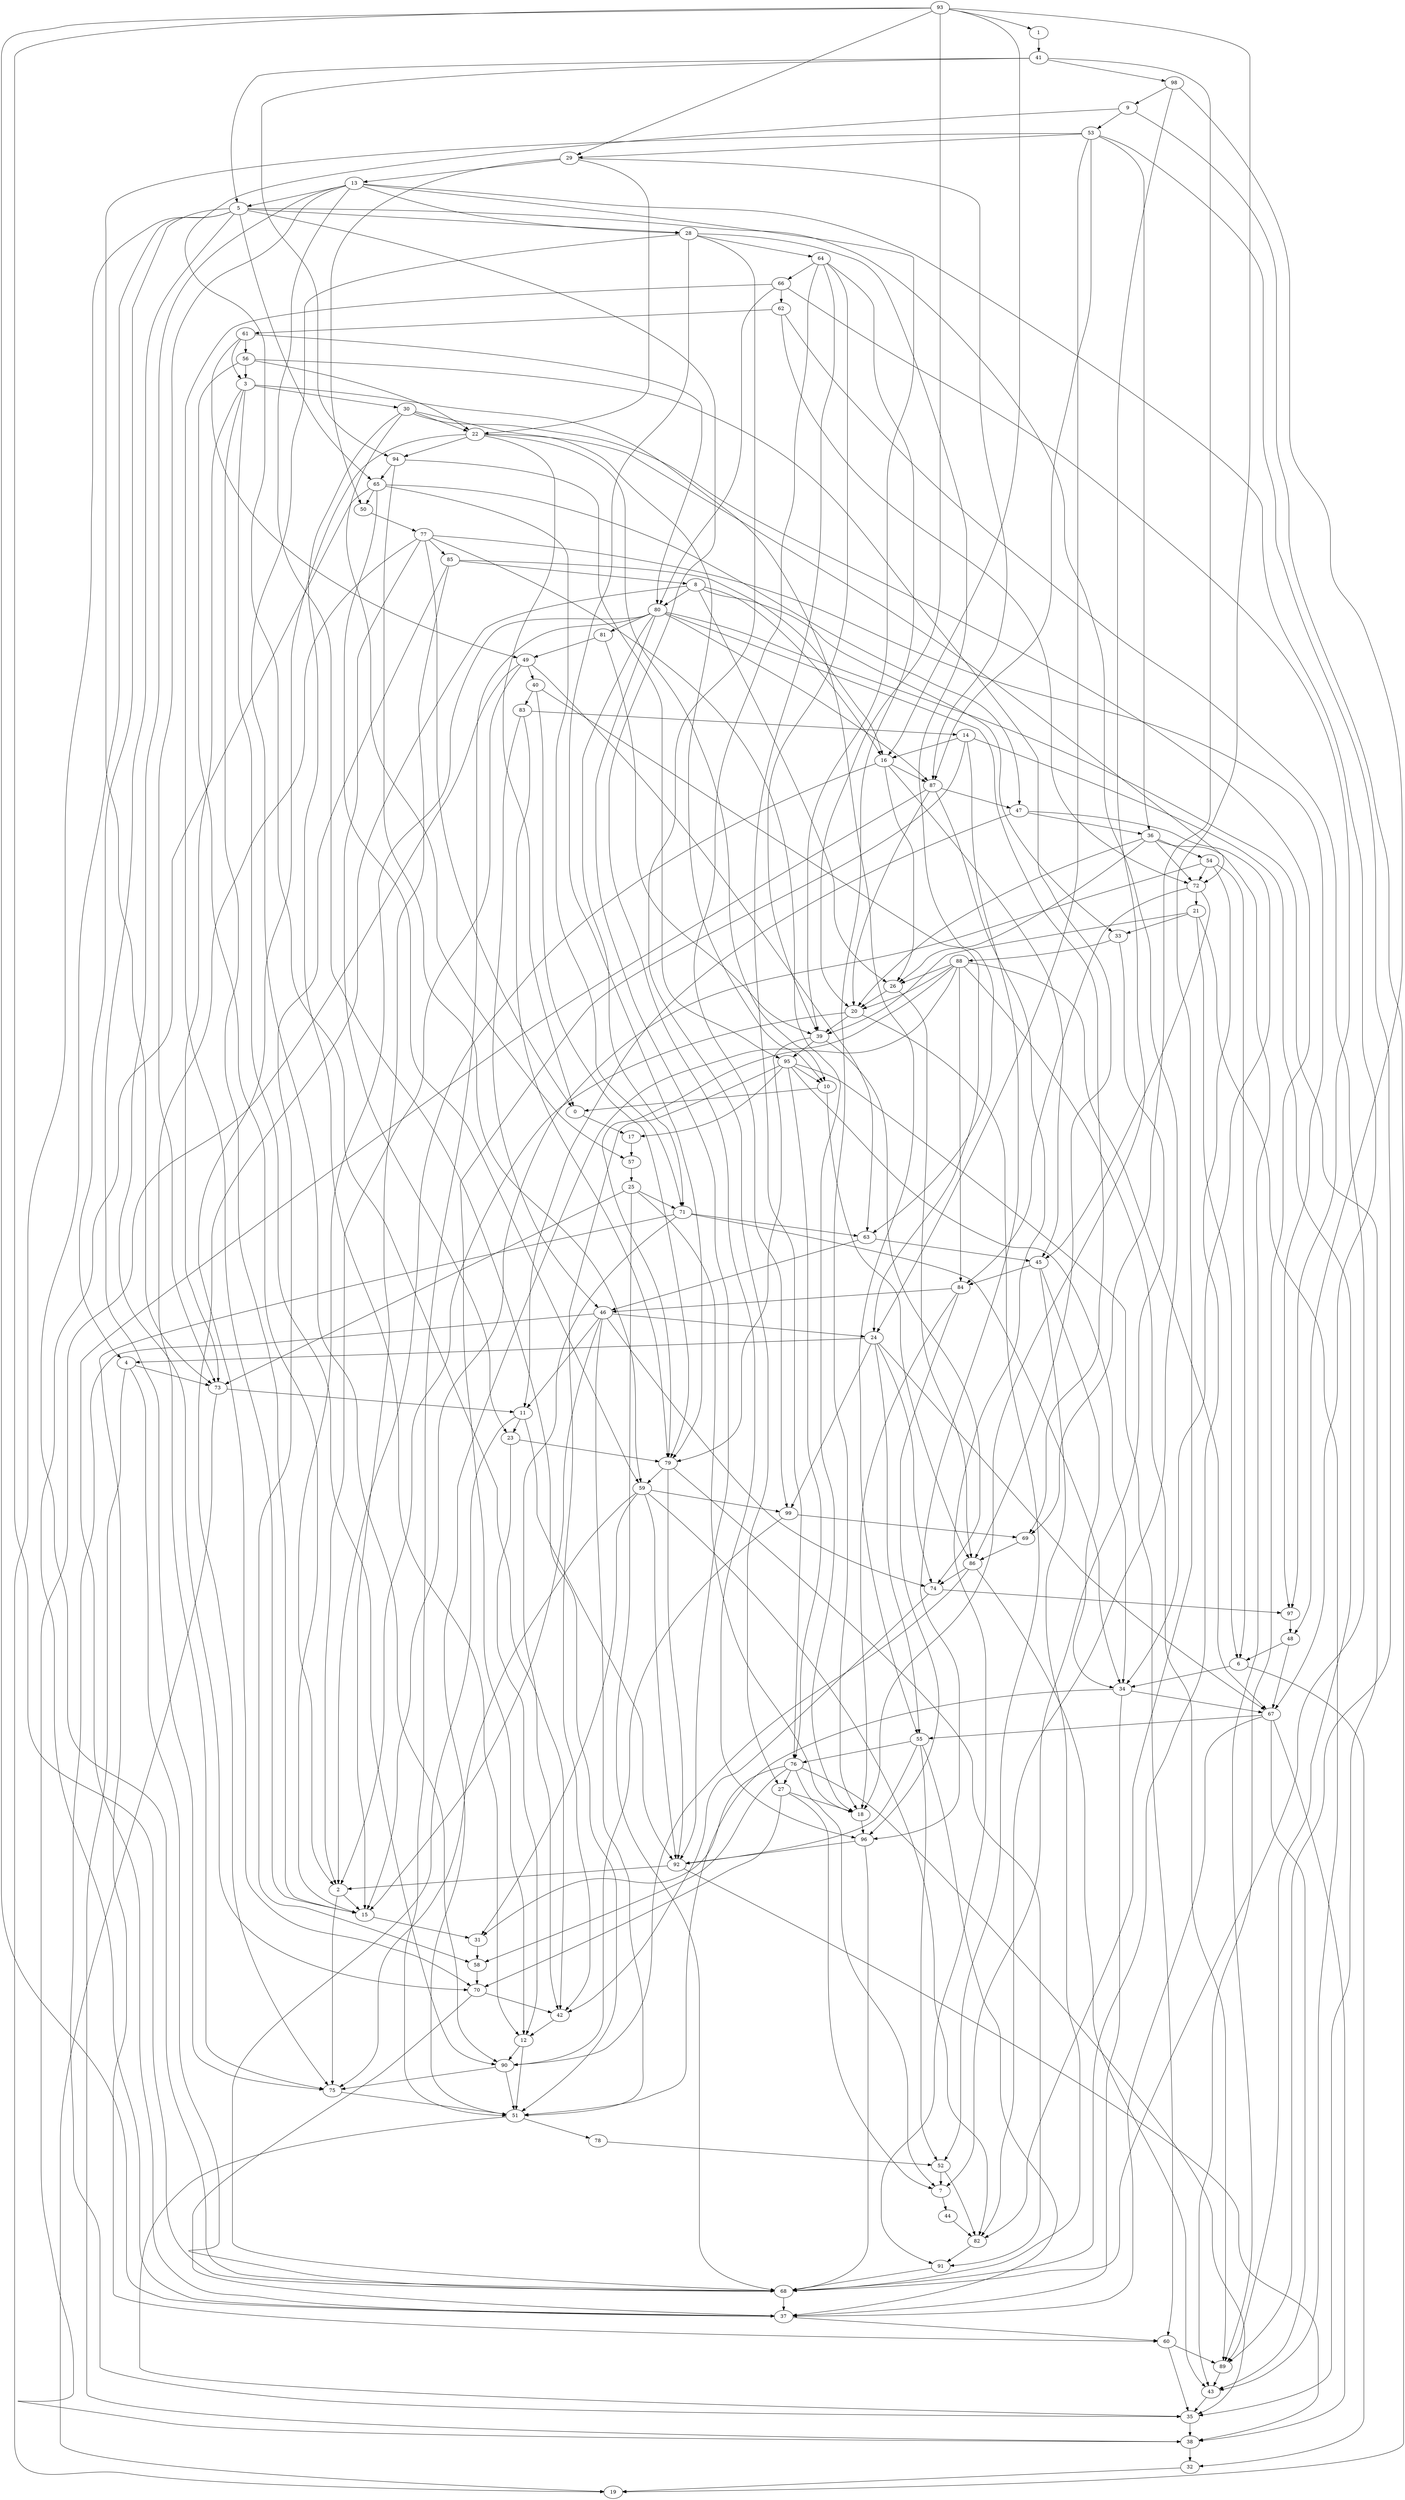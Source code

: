 strict digraph {
0;
1;
2;
3;
4;
5;
6;
7;
8;
9;
10;
11;
12;
13;
14;
15;
16;
17;
18;
19;
20;
21;
22;
23;
24;
25;
26;
27;
28;
29;
30;
31;
32;
33;
34;
35;
36;
37;
38;
39;
40;
41;
42;
43;
44;
45;
46;
47;
48;
49;
50;
51;
52;
53;
54;
55;
56;
57;
58;
59;
60;
61;
62;
63;
64;
65;
66;
67;
68;
69;
70;
71;
72;
73;
74;
75;
76;
77;
78;
79;
80;
81;
82;
83;
84;
85;
86;
87;
88;
89;
90;
91;
92;
93;
94;
95;
96;
97;
98;
99;
0 -> 17;
1 -> 41;
2 -> 15;
2 -> 75;
3 -> 30;
3 -> 90;
3 -> 73;
3 -> 55;
3 -> 15;
4 -> 73;
4 -> 38;
4 -> 68;
5 -> 28;
5 -> 75;
5 -> 82;
5 -> 96;
5 -> 19;
5 -> 65;
5 -> 4;
5 -> 68;
6 -> 34;
6 -> 32;
7 -> 44;
8 -> 80;
8 -> 33;
8 -> 75;
8 -> 26;
8 -> 16;
9 -> 53;
9 -> 42;
9 -> 19;
10 -> 0;
10 -> 86;
11 -> 23;
11 -> 68;
11 -> 92;
12 -> 90;
12 -> 51;
13 -> 5;
13 -> 28;
13 -> 51;
13 -> 67;
13 -> 39;
13 -> 73;
13 -> 70;
14 -> 16;
14 -> 12;
14 -> 89;
14 -> 96;
15 -> 31;
16 -> 87;
16 -> 2;
16 -> 26;
16 -> 45;
17 -> 57;
18 -> 96;
20 -> 39;
20 -> 2;
20 -> 52;
21 -> 33;
21 -> 6;
21 -> 39;
21 -> 43;
22 -> 94;
22 -> 0;
22 -> 10;
22 -> 72;
22 -> 70;
23 -> 79;
23 -> 12;
24 -> 4;
24 -> 74;
24 -> 55;
24 -> 67;
24 -> 99;
25 -> 71;
25 -> 18;
25 -> 68;
25 -> 73;
26 -> 20;
26 -> 86;
27 -> 18;
27 -> 7;
27 -> 70;
28 -> 64;
28 -> 90;
28 -> 63;
28 -> 27;
28 -> 79;
29 -> 13;
29 -> 50;
29 -> 87;
29 -> 22;
30 -> 22;
30 -> 43;
30 -> 57;
30 -> 10;
30 -> 12;
31 -> 58;
32 -> 19;
33 -> 88;
33 -> 7;
34 -> 67;
34 -> 51;
34 -> 37;
35 -> 38;
36 -> 54;
36 -> 26;
36 -> 72;
36 -> 20;
36 -> 89;
37 -> 60;
38 -> 32;
39 -> 95;
39 -> 79;
39 -> 74;
40 -> 83;
40 -> 79;
40 -> 24;
41 -> 98;
41 -> 94;
41 -> 5;
41 -> 69;
42 -> 12;
43 -> 35;
44 -> 82;
45 -> 84;
45 -> 34;
45 -> 68;
46 -> 24;
46 -> 51;
46 -> 35;
46 -> 74;
46 -> 15;
46 -> 11;
47 -> 36;
47 -> 11;
47 -> 34;
48 -> 6;
48 -> 67;
49 -> 40;
49 -> 38;
49 -> 2;
49 -> 63;
50 -> 77;
51 -> 78;
51 -> 35;
52 -> 7;
52 -> 82;
53 -> 29;
53 -> 24;
53 -> 89;
53 -> 36;
53 -> 73;
53 -> 87;
54 -> 72;
54 -> 6;
54 -> 15;
54 -> 68;
55 -> 76;
55 -> 37;
55 -> 52;
55 -> 92;
56 -> 3;
56 -> 86;
56 -> 15;
56 -> 22;
57 -> 25;
58 -> 70;
59 -> 99;
59 -> 31;
59 -> 82;
59 -> 92;
59 -> 75;
60 -> 89;
60 -> 35;
61 -> 56;
61 -> 80;
61 -> 3;
61 -> 49;
62 -> 61;
62 -> 68;
62 -> 72;
63 -> 45;
63 -> 46;
64 -> 66;
64 -> 18;
64 -> 39;
64 -> 76;
64 -> 99;
65 -> 50;
65 -> 47;
65 -> 71;
65 -> 37;
65 -> 59;
66 -> 62;
66 -> 15;
66 -> 97;
66 -> 80;
67 -> 55;
67 -> 43;
67 -> 38;
67 -> 37;
68 -> 37;
69 -> 86;
70 -> 42;
70 -> 37;
71 -> 63;
71 -> 42;
71 -> 60;
71 -> 34;
72 -> 21;
72 -> 45;
72 -> 84;
73 -> 11;
73 -> 19;
74 -> 97;
74 -> 42;
75 -> 51;
76 -> 27;
76 -> 35;
76 -> 31;
76 -> 7;
76 -> 58;
77 -> 85;
77 -> 23;
77 -> 18;
77 -> 0;
77 -> 75;
77 -> 97;
78 -> 52;
79 -> 59;
79 -> 92;
79 -> 91;
80 -> 81;
80 -> 35;
80 -> 51;
80 -> 71;
80 -> 2;
80 -> 69;
80 -> 92;
80 -> 87;
81 -> 49;
81 -> 39;
82 -> 91;
83 -> 14;
83 -> 79;
83 -> 46;
84 -> 46;
84 -> 18;
84 -> 96;
85 -> 8;
85 -> 58;
85 -> 15;
85 -> 16;
86 -> 74;
86 -> 43;
86 -> 90;
87 -> 47;
87 -> 37;
87 -> 20;
87 -> 91;
88 -> 26;
88 -> 89;
88 -> 84;
88 -> 51;
88 -> 67;
88 -> 79;
88 -> 20;
89 -> 43;
90 -> 75;
90 -> 51;
91 -> 68;
92 -> 2;
92 -> 38;
93 -> 1;
93 -> 29;
93 -> 68;
93 -> 82;
93 -> 37;
93 -> 20;
93 -> 16;
94 -> 65;
94 -> 59;
94 -> 95;
95 -> 10;
95 -> 17;
95 -> 60;
95 -> 76;
95 -> 42;
95 -> 34;
96 -> 92;
96 -> 68;
97 -> 48;
98 -> 9;
98 -> 18;
98 -> 48;
99 -> 69;
99 -> 90;
}
